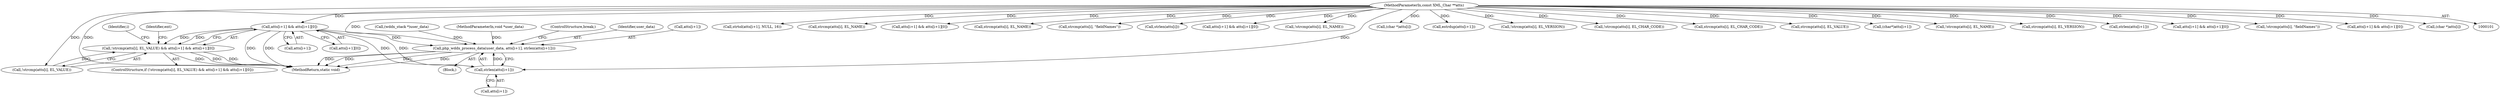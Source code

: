 digraph "0_php-src_c4cca4c20e75359c9a13a1f9a36cb7b4e9601d29?w=1@array" {
"1000367" [label="(Call,atts[i+1] && atts[i+1][0])"];
"1000104" [label="(MethodParameterIn,const XML_Char **atts)"];
"1000360" [label="(Call,!strcmp(atts[i], EL_VALUE) && atts[i+1] && atts[i+1][0])"];
"1000409" [label="(Call,php_wddx_process_data(user_data, atts[i+1], strlen(atts[i+1])))"];
"1000416" [label="(Call,strlen(atts[i+1]))"];
"1000284" [label="(Call,strtol(atts[i+1], NULL, 16))"];
"1000110" [label="(Call,(wddx_stack *)user_data)"];
"1000368" [label="(Call,atts[i+1])"];
"1000779" [label="(Call,strcmp(atts[i], EL_NAME))"];
"1000373" [label="(Call,atts[i+1][0])"];
"1000417" [label="(Call,atts[i+1])"];
"1000625" [label="(Call,atts[i+1] && atts[i+1][0])"];
"1000545" [label="(Call,strcmp(atts[i], EL_NAME))"];
"1000620" [label="(Call,strcmp(atts[i], \"fieldNames\"))"];
"1000654" [label="(Call,strlen(atts[i]))"];
"1000784" [label="(Call,atts[i+1] && atts[i+1][0])"];
"1000893" [label="(MethodReturn,static void)"];
"1000416" [label="(Call,strlen(atts[i+1]))"];
"1000778" [label="(Call,!strcmp(atts[i], EL_NAME))"];
"1000361" [label="(Call,!strcmp(atts[i], EL_VALUE))"];
"1000660" [label="(Call,(char *)atts[i])"];
"1000357" [label="(Identifier,i)"];
"1000576" [label="(Call,estrdup(atts[i+1]))"];
"1000133" [label="(Call,!strcmp(atts[i], EL_VERSION))"];
"1000256" [label="(Call,!strcmp(atts[i], EL_CHAR_CODE))"];
"1000257" [label="(Call,strcmp(atts[i], EL_CHAR_CODE))"];
"1000102" [label="(MethodParameterIn,void *user_data)"];
"1000362" [label="(Call,strcmp(atts[i], EL_VALUE))"];
"1000822" [label="(Call,(char*)atts[i+1])"];
"1000544" [label="(Call,!strcmp(atts[i], EL_NAME))"];
"1000359" [label="(ControlStructure,if (!strcmp(atts[i], EL_VALUE) && atts[i+1] && atts[i+1][0]))"];
"1000360" [label="(Call,!strcmp(atts[i], EL_VALUE) && atts[i+1] && atts[i+1][0])"];
"1000383" [label="(Identifier,ent)"];
"1000134" [label="(Call,strcmp(atts[i], EL_VERSION))"];
"1000830" [label="(Call,strlen(atts[i+1]))"];
"1000367" [label="(Call,atts[i+1] && atts[i+1][0])"];
"1000409" [label="(Call,php_wddx_process_data(user_data, atts[i+1], strlen(atts[i+1])))"];
"1000262" [label="(Call,atts[i+1] && atts[i+1][0])"];
"1000104" [label="(MethodParameterIn,const XML_Char **atts)"];
"1000619" [label="(Call,!strcmp(atts[i], \"fieldNames\"))"];
"1000422" [label="(ControlStructure,break;)"];
"1000380" [label="(Block,)"];
"1000550" [label="(Call,atts[i+1] && atts[i+1][0])"];
"1000410" [label="(Identifier,user_data)"];
"1000649" [label="(Call,(char *)atts[i])"];
"1000411" [label="(Call,atts[i+1])"];
"1000367" -> "1000360"  [label="AST: "];
"1000367" -> "1000368"  [label="CFG: "];
"1000367" -> "1000373"  [label="CFG: "];
"1000368" -> "1000367"  [label="AST: "];
"1000373" -> "1000367"  [label="AST: "];
"1000360" -> "1000367"  [label="CFG: "];
"1000367" -> "1000893"  [label="DDG: "];
"1000367" -> "1000893"  [label="DDG: "];
"1000367" -> "1000360"  [label="DDG: "];
"1000367" -> "1000360"  [label="DDG: "];
"1000104" -> "1000367"  [label="DDG: "];
"1000367" -> "1000409"  [label="DDG: "];
"1000367" -> "1000416"  [label="DDG: "];
"1000367" -> "1000416"  [label="DDG: "];
"1000104" -> "1000101"  [label="AST: "];
"1000104" -> "1000893"  [label="DDG: "];
"1000104" -> "1000133"  [label="DDG: "];
"1000104" -> "1000134"  [label="DDG: "];
"1000104" -> "1000256"  [label="DDG: "];
"1000104" -> "1000257"  [label="DDG: "];
"1000104" -> "1000262"  [label="DDG: "];
"1000104" -> "1000284"  [label="DDG: "];
"1000104" -> "1000361"  [label="DDG: "];
"1000104" -> "1000362"  [label="DDG: "];
"1000104" -> "1000409"  [label="DDG: "];
"1000104" -> "1000416"  [label="DDG: "];
"1000104" -> "1000544"  [label="DDG: "];
"1000104" -> "1000545"  [label="DDG: "];
"1000104" -> "1000550"  [label="DDG: "];
"1000104" -> "1000576"  [label="DDG: "];
"1000104" -> "1000619"  [label="DDG: "];
"1000104" -> "1000620"  [label="DDG: "];
"1000104" -> "1000625"  [label="DDG: "];
"1000104" -> "1000649"  [label="DDG: "];
"1000104" -> "1000654"  [label="DDG: "];
"1000104" -> "1000660"  [label="DDG: "];
"1000104" -> "1000778"  [label="DDG: "];
"1000104" -> "1000779"  [label="DDG: "];
"1000104" -> "1000784"  [label="DDG: "];
"1000104" -> "1000822"  [label="DDG: "];
"1000104" -> "1000830"  [label="DDG: "];
"1000360" -> "1000359"  [label="AST: "];
"1000360" -> "1000361"  [label="CFG: "];
"1000361" -> "1000360"  [label="AST: "];
"1000383" -> "1000360"  [label="CFG: "];
"1000357" -> "1000360"  [label="CFG: "];
"1000360" -> "1000893"  [label="DDG: "];
"1000360" -> "1000893"  [label="DDG: "];
"1000360" -> "1000893"  [label="DDG: "];
"1000361" -> "1000360"  [label="DDG: "];
"1000409" -> "1000380"  [label="AST: "];
"1000409" -> "1000416"  [label="CFG: "];
"1000410" -> "1000409"  [label="AST: "];
"1000411" -> "1000409"  [label="AST: "];
"1000416" -> "1000409"  [label="AST: "];
"1000422" -> "1000409"  [label="CFG: "];
"1000409" -> "1000893"  [label="DDG: "];
"1000409" -> "1000893"  [label="DDG: "];
"1000409" -> "1000893"  [label="DDG: "];
"1000409" -> "1000893"  [label="DDG: "];
"1000110" -> "1000409"  [label="DDG: "];
"1000102" -> "1000409"  [label="DDG: "];
"1000416" -> "1000409"  [label="DDG: "];
"1000416" -> "1000417"  [label="CFG: "];
"1000417" -> "1000416"  [label="AST: "];
}
